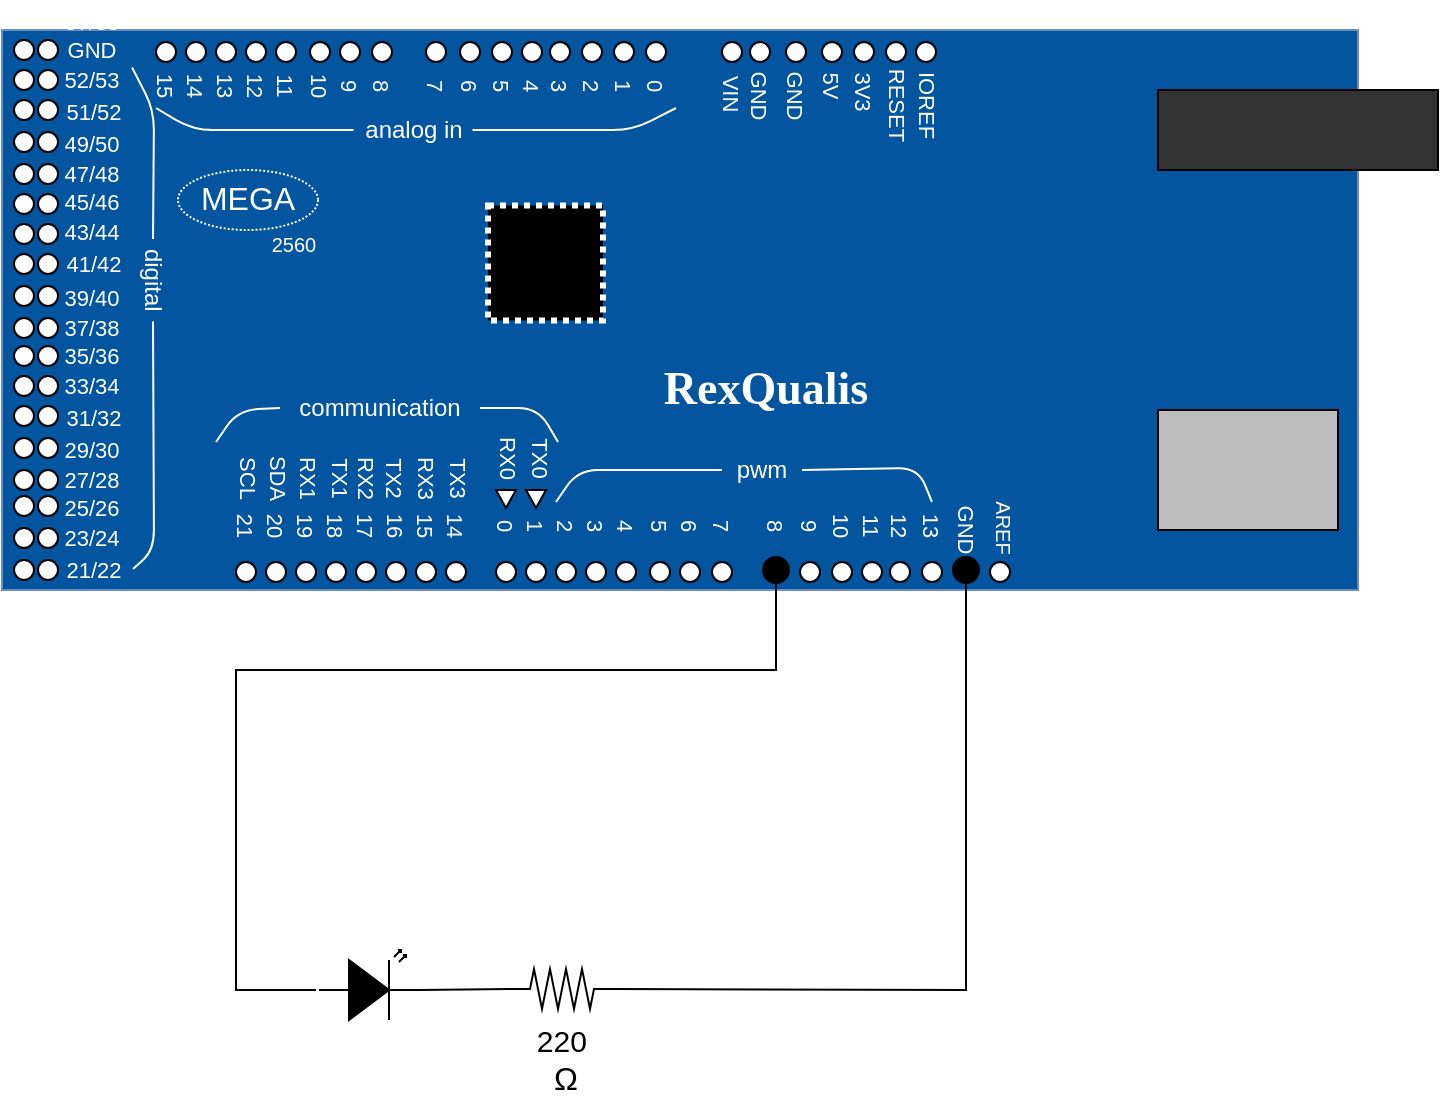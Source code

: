 <mxfile version="12.6.5" type="device"><diagram name="Page-1" id="7e0a89b8-554c-2b80-1dc8-d5c74ca68de4"><mxGraphModel dx="1102" dy="559" grid="1" gridSize="10" guides="1" tooltips="1" connect="1" arrows="1" fold="1" page="1" pageScale="1" pageWidth="1100" pageHeight="850" background="#ffffff" math="0" shadow="0"><root><mxCell id="0"/><mxCell id="1" parent="0"/><mxCell id="HbX-zlZQW4cHkhJX92zw-1" value="" style="rounded=0;whiteSpace=wrap;html=1;fillColor=#02559E;strokeColor=#6c8ebf;movable=1;connectable=0;" parent="1" vertex="1"><mxGeometry x="162" y="80" width="678" height="280" as="geometry"/></mxCell><mxCell id="HbX-zlZQW4cHkhJX92zw-2" value="" style="rounded=0;whiteSpace=wrap;html=1;fillColor=#BDBDBD;" parent="1" vertex="1"><mxGeometry x="740" y="270" width="90" height="60" as="geometry"/></mxCell><mxCell id="HbX-zlZQW4cHkhJX92zw-3" value="" style="rounded=0;whiteSpace=wrap;html=1;fillColor=#333333;" parent="1" vertex="1"><mxGeometry x="740" y="110" width="140" height="40" as="geometry"/></mxCell><mxCell id="HbX-zlZQW4cHkhJX92zw-4" value="" style="ellipse;whiteSpace=wrap;html=1;resizable=0;connectable=0;" parent="1" vertex="1"><mxGeometry x="656" y="346" width="10" height="10" as="geometry"/></mxCell><mxCell id="HbX-zlZQW4cHkhJX92zw-18" value="pwm" style="text;html=1;strokeColor=none;fillColor=none;align=center;verticalAlign=middle;whiteSpace=wrap;rounded=0;fontColor=#FFFFFF;" parent="1" vertex="1"><mxGeometry x="522" y="290" width="40" height="20" as="geometry"/></mxCell><mxCell id="HbX-zlZQW4cHkhJX92zw-19" value="AREF" style="text;html=1;strokeColor=none;fillColor=none;align=center;verticalAlign=middle;whiteSpace=wrap;rounded=0;fontColor=#FFFFFF;fontSize=10;rotation=90;resizable=0;" parent="1" vertex="1"><mxGeometry x="643" y="319" width="40" height="20" as="geometry"/></mxCell><mxCell id="HbX-zlZQW4cHkhJX92zw-13" value="" style="ellipse;whiteSpace=wrap;html=1;resizable=0;connectable=0;" parent="1" vertex="1"><mxGeometry x="639" y="346" width="10" height="10" as="geometry"/></mxCell><mxCell id="HbX-zlZQW4cHkhJX92zw-20" value="GND" style="text;html=1;strokeColor=none;fillColor=none;align=center;verticalAlign=middle;whiteSpace=wrap;rounded=0;fontColor=#FFFFFF;fontSize=11;rotation=90;resizable=0;" parent="1" vertex="1"><mxGeometry x="624" y="320" width="40" height="20" as="geometry"/></mxCell><mxCell id="HbX-zlZQW4cHkhJX92zw-14" value="" style="ellipse;whiteSpace=wrap;html=1;resizable=0;connectable=0;" parent="1" vertex="1"><mxGeometry x="622" y="346" width="10" height="10" as="geometry"/></mxCell><mxCell id="HbX-zlZQW4cHkhJX92zw-21" value="13" style="text;html=1;strokeColor=none;fillColor=none;align=center;verticalAlign=middle;whiteSpace=wrap;rounded=0;fontColor=#FFFFFF;fontSize=11;rotation=90;resizable=0;" parent="1" vertex="1"><mxGeometry x="615.5" y="317.5" width="23" height="20" as="geometry"/></mxCell><mxCell id="HbX-zlZQW4cHkhJX92zw-72" value="" style="ellipse;whiteSpace=wrap;html=1;resizable=0;connectable=0;" parent="1" vertex="1"><mxGeometry x="606" y="346" width="10" height="10" as="geometry"/></mxCell><mxCell id="HbX-zlZQW4cHkhJX92zw-73" value="12" style="text;html=1;strokeColor=none;fillColor=none;align=center;verticalAlign=middle;whiteSpace=wrap;rounded=0;fontColor=#FFFFFF;fontSize=11;rotation=90;resizable=0;" parent="1" vertex="1"><mxGeometry x="599.5" y="317.5" width="23" height="20" as="geometry"/></mxCell><mxCell id="HbX-zlZQW4cHkhJX92zw-74" value="" style="ellipse;whiteSpace=wrap;html=1;resizable=0;connectable=0;" parent="1" vertex="1"><mxGeometry x="592" y="346" width="10" height="10" as="geometry"/></mxCell><mxCell id="HbX-zlZQW4cHkhJX92zw-75" value="11" style="text;html=1;strokeColor=none;fillColor=none;align=center;verticalAlign=middle;whiteSpace=wrap;rounded=0;fontColor=#FFFFFF;fontSize=11;rotation=90;resizable=0;" parent="1" vertex="1"><mxGeometry x="585.5" y="317.5" width="23" height="20" as="geometry"/></mxCell><mxCell id="HbX-zlZQW4cHkhJX92zw-76" value="" style="ellipse;whiteSpace=wrap;html=1;resizable=0;connectable=0;" parent="1" vertex="1"><mxGeometry x="577" y="346" width="10" height="10" as="geometry"/></mxCell><mxCell id="HbX-zlZQW4cHkhJX92zw-77" value="10" style="text;html=1;strokeColor=none;fillColor=none;align=center;verticalAlign=middle;whiteSpace=wrap;rounded=0;fontColor=#FFFFFF;fontSize=11;rotation=90;resizable=0;" parent="1" vertex="1"><mxGeometry x="570.5" y="317.5" width="23" height="20" as="geometry"/></mxCell><mxCell id="HbX-zlZQW4cHkhJX92zw-78" value="" style="ellipse;whiteSpace=wrap;html=1;resizable=0;connectable=0;" parent="1" vertex="1"><mxGeometry x="561" y="346" width="10" height="10" as="geometry"/></mxCell><mxCell id="HbX-zlZQW4cHkhJX92zw-79" value="9" style="text;html=1;strokeColor=none;fillColor=none;align=center;verticalAlign=middle;whiteSpace=wrap;rounded=0;fontColor=#FFFFFF;fontSize=11;rotation=90;resizable=0;" parent="1" vertex="1"><mxGeometry x="554.5" y="317.5" width="23" height="20" as="geometry"/></mxCell><mxCell id="HbX-zlZQW4cHkhJX92zw-80" value="" style="ellipse;whiteSpace=wrap;html=1;resizable=0;connectable=0;" parent="1" vertex="1"><mxGeometry x="544" y="346" width="10" height="10" as="geometry"/></mxCell><mxCell id="HbX-zlZQW4cHkhJX92zw-81" value="8" style="text;html=1;strokeColor=none;fillColor=none;align=center;verticalAlign=middle;whiteSpace=wrap;rounded=0;fontColor=#FFFFFF;fontSize=11;rotation=90;resizable=0;" parent="1" vertex="1"><mxGeometry x="537.5" y="317.5" width="23" height="20" as="geometry"/></mxCell><mxCell id="HbX-zlZQW4cHkhJX92zw-82" value="" style="ellipse;whiteSpace=wrap;html=1;resizable=0;connectable=0;" parent="1" vertex="1"><mxGeometry x="517" y="346" width="10" height="10" as="geometry"/></mxCell><mxCell id="HbX-zlZQW4cHkhJX92zw-83" value="7" style="text;html=1;strokeColor=none;fillColor=none;align=center;verticalAlign=middle;whiteSpace=wrap;rounded=0;fontColor=#FFFFFF;fontSize=11;rotation=90;resizable=0;" parent="1" vertex="1"><mxGeometry x="510.5" y="317.5" width="23" height="20" as="geometry"/></mxCell><mxCell id="HbX-zlZQW4cHkhJX92zw-84" value="" style="ellipse;whiteSpace=wrap;html=1;resizable=0;connectable=0;" parent="1" vertex="1"><mxGeometry x="501" y="346" width="10" height="10" as="geometry"/></mxCell><mxCell id="HbX-zlZQW4cHkhJX92zw-85" value="6" style="text;html=1;strokeColor=none;fillColor=none;align=center;verticalAlign=middle;whiteSpace=wrap;rounded=0;fontColor=#FFFFFF;fontSize=11;rotation=90;resizable=0;" parent="1" vertex="1"><mxGeometry x="494.5" y="317.5" width="23" height="20" as="geometry"/></mxCell><mxCell id="HbX-zlZQW4cHkhJX92zw-86" value="" style="ellipse;whiteSpace=wrap;html=1;resizable=0;connectable=0;" parent="1" vertex="1"><mxGeometry x="486" y="346" width="10" height="10" as="geometry"/></mxCell><mxCell id="HbX-zlZQW4cHkhJX92zw-87" value="5" style="text;html=1;strokeColor=none;fillColor=none;align=center;verticalAlign=middle;whiteSpace=wrap;rounded=0;fontColor=#FFFFFF;fontSize=11;rotation=90;resizable=0;" parent="1" vertex="1"><mxGeometry x="479.5" y="317.5" width="23" height="20" as="geometry"/></mxCell><mxCell id="HbX-zlZQW4cHkhJX92zw-88" value="" style="ellipse;whiteSpace=wrap;html=1;resizable=0;connectable=0;" parent="1" vertex="1"><mxGeometry x="469" y="346" width="10" height="10" as="geometry"/></mxCell><mxCell id="HbX-zlZQW4cHkhJX92zw-89" value="4" style="text;html=1;strokeColor=none;fillColor=none;align=center;verticalAlign=middle;whiteSpace=wrap;rounded=0;fontColor=#FFFFFF;fontSize=11;rotation=90;resizable=0;" parent="1" vertex="1"><mxGeometry x="462.5" y="317.5" width="23" height="20" as="geometry"/></mxCell><mxCell id="HbX-zlZQW4cHkhJX92zw-90" value="" style="ellipse;whiteSpace=wrap;html=1;resizable=0;connectable=0;" parent="1" vertex="1"><mxGeometry x="454" y="346" width="10" height="10" as="geometry"/></mxCell><mxCell id="HbX-zlZQW4cHkhJX92zw-91" value="3" style="text;html=1;strokeColor=none;fillColor=none;align=center;verticalAlign=middle;whiteSpace=wrap;rounded=0;fontColor=#FFFFFF;fontSize=11;rotation=90;resizable=0;" parent="1" vertex="1"><mxGeometry x="447.5" y="317.5" width="23" height="20" as="geometry"/></mxCell><mxCell id="HbX-zlZQW4cHkhJX92zw-92" value="" style="ellipse;whiteSpace=wrap;html=1;resizable=0;connectable=0;" parent="1" vertex="1"><mxGeometry x="439" y="346" width="10" height="10" as="geometry"/></mxCell><mxCell id="HbX-zlZQW4cHkhJX92zw-93" value="2" style="text;html=1;strokeColor=none;fillColor=none;align=center;verticalAlign=middle;whiteSpace=wrap;rounded=0;fontColor=#FFFFFF;fontSize=11;rotation=90;resizable=0;" parent="1" vertex="1"><mxGeometry x="432.5" y="317.5" width="23" height="20" as="geometry"/></mxCell><mxCell id="HbX-zlZQW4cHkhJX92zw-94" value="" style="ellipse;whiteSpace=wrap;html=1;resizable=0;connectable=0;" parent="1" vertex="1"><mxGeometry x="424" y="346" width="10" height="10" as="geometry"/></mxCell><mxCell id="HbX-zlZQW4cHkhJX92zw-95" value="1" style="text;html=1;strokeColor=none;fillColor=none;align=center;verticalAlign=middle;whiteSpace=wrap;rounded=0;fontColor=#FFFFFF;fontSize=11;rotation=90;resizable=0;" parent="1" vertex="1"><mxGeometry x="417.5" y="317.5" width="23" height="20" as="geometry"/></mxCell><mxCell id="HbX-zlZQW4cHkhJX92zw-96" value="" style="ellipse;whiteSpace=wrap;html=1;resizable=0;connectable=0;" parent="1" vertex="1"><mxGeometry x="409" y="346" width="10" height="10" as="geometry"/></mxCell><mxCell id="HbX-zlZQW4cHkhJX92zw-97" value="0" style="text;html=1;strokeColor=none;fillColor=none;align=center;verticalAlign=middle;whiteSpace=wrap;rounded=0;fontColor=#FFFFFF;fontSize=11;rotation=90;resizable=0;" parent="1" vertex="1"><mxGeometry x="402.5" y="317.5" width="23" height="20" as="geometry"/></mxCell><mxCell id="HbX-zlZQW4cHkhJX92zw-98" value="" style="ellipse;whiteSpace=wrap;html=1;resizable=0;connectable=0;" parent="1" vertex="1"><mxGeometry x="384" y="346" width="10" height="10" as="geometry"/></mxCell><mxCell id="HbX-zlZQW4cHkhJX92zw-99" value="14" style="text;html=1;strokeColor=none;fillColor=none;align=center;verticalAlign=middle;whiteSpace=wrap;rounded=0;fontColor=#FFFFFF;fontSize=11;rotation=90;resizable=0;" parent="1" vertex="1"><mxGeometry x="377.5" y="317.5" width="23" height="20" as="geometry"/></mxCell><mxCell id="HbX-zlZQW4cHkhJX92zw-100" value="" style="ellipse;whiteSpace=wrap;html=1;resizable=0;connectable=0;" parent="1" vertex="1"><mxGeometry x="369" y="346" width="10" height="10" as="geometry"/></mxCell><mxCell id="HbX-zlZQW4cHkhJX92zw-101" value="15" style="text;html=1;strokeColor=none;fillColor=none;align=center;verticalAlign=middle;whiteSpace=wrap;rounded=0;fontColor=#FFFFFF;fontSize=11;rotation=90;resizable=0;" parent="1" vertex="1"><mxGeometry x="362.5" y="317.5" width="23" height="20" as="geometry"/></mxCell><mxCell id="HbX-zlZQW4cHkhJX92zw-102" value="" style="ellipse;whiteSpace=wrap;html=1;resizable=0;connectable=0;" parent="1" vertex="1"><mxGeometry x="354" y="346" width="10" height="10" as="geometry"/></mxCell><mxCell id="HbX-zlZQW4cHkhJX92zw-103" value="16" style="text;html=1;strokeColor=none;fillColor=none;align=center;verticalAlign=middle;whiteSpace=wrap;rounded=0;fontColor=#FFFFFF;fontSize=11;rotation=90;resizable=0;" parent="1" vertex="1"><mxGeometry x="347.5" y="317.5" width="23" height="20" as="geometry"/></mxCell><mxCell id="HbX-zlZQW4cHkhJX92zw-104" value="" style="ellipse;whiteSpace=wrap;html=1;resizable=0;connectable=0;" parent="1" vertex="1"><mxGeometry x="339" y="346" width="10" height="10" as="geometry"/></mxCell><mxCell id="HbX-zlZQW4cHkhJX92zw-105" value="17" style="text;html=1;strokeColor=none;fillColor=none;align=center;verticalAlign=middle;whiteSpace=wrap;rounded=0;fontColor=#FFFFFF;fontSize=11;rotation=90;resizable=0;" parent="1" vertex="1"><mxGeometry x="332.5" y="317.5" width="23" height="20" as="geometry"/></mxCell><mxCell id="HbX-zlZQW4cHkhJX92zw-106" value="" style="ellipse;whiteSpace=wrap;html=1;resizable=0;connectable=0;" parent="1" vertex="1"><mxGeometry x="324" y="346" width="10" height="10" as="geometry"/></mxCell><mxCell id="HbX-zlZQW4cHkhJX92zw-107" value="18" style="text;html=1;strokeColor=none;fillColor=none;align=center;verticalAlign=middle;whiteSpace=wrap;rounded=0;fontColor=#FFFFFF;fontSize=11;rotation=90;resizable=0;" parent="1" vertex="1"><mxGeometry x="317.5" y="317.5" width="23" height="20" as="geometry"/></mxCell><mxCell id="HbX-zlZQW4cHkhJX92zw-108" value="" style="ellipse;whiteSpace=wrap;html=1;resizable=0;connectable=0;" parent="1" vertex="1"><mxGeometry x="309" y="346" width="10" height="10" as="geometry"/></mxCell><mxCell id="HbX-zlZQW4cHkhJX92zw-109" value="19" style="text;html=1;strokeColor=none;fillColor=none;align=center;verticalAlign=middle;whiteSpace=wrap;rounded=0;fontColor=#FFFFFF;fontSize=11;rotation=90;resizable=0;" parent="1" vertex="1"><mxGeometry x="302.5" y="317.5" width="23" height="20" as="geometry"/></mxCell><mxCell id="HbX-zlZQW4cHkhJX92zw-110" value="" style="ellipse;whiteSpace=wrap;html=1;resizable=0;connectable=0;" parent="1" vertex="1"><mxGeometry x="294" y="346" width="10" height="10" as="geometry"/></mxCell><mxCell id="HbX-zlZQW4cHkhJX92zw-111" value="20" style="text;html=1;strokeColor=none;fillColor=none;align=center;verticalAlign=middle;whiteSpace=wrap;rounded=0;fontColor=#FFFFFF;fontSize=11;rotation=90;resizable=0;" parent="1" vertex="1"><mxGeometry x="287.5" y="317.5" width="23" height="20" as="geometry"/></mxCell><mxCell id="HbX-zlZQW4cHkhJX92zw-112" value="" style="ellipse;whiteSpace=wrap;html=1;resizable=0;connectable=0;" parent="1" vertex="1"><mxGeometry x="279" y="346" width="10" height="10" as="geometry"/></mxCell><mxCell id="HbX-zlZQW4cHkhJX92zw-113" value="21" style="text;html=1;strokeColor=none;fillColor=none;align=center;verticalAlign=middle;whiteSpace=wrap;rounded=0;fontColor=#FFFFFF;fontSize=11;rotation=90;resizable=0;" parent="1" vertex="1"><mxGeometry x="272.5" y="317.5" width="23" height="20" as="geometry"/></mxCell><mxCell id="HbX-zlZQW4cHkhJX92zw-114" value="" style="ellipse;whiteSpace=wrap;html=1;resizable=0;connectable=0;" parent="1" vertex="1"><mxGeometry x="168" y="300" width="10" height="10" as="geometry"/></mxCell><mxCell id="HbX-zlZQW4cHkhJX92zw-115" value="21/22" style="text;html=1;strokeColor=none;fillColor=none;align=center;verticalAlign=middle;whiteSpace=wrap;rounded=0;fontColor=#FFFFFF;fontSize=11;rotation=0;resizable=1;" parent="1" vertex="1"><mxGeometry x="187.5" y="339.5" width="40" height="20" as="geometry"/></mxCell><mxCell id="HbX-zlZQW4cHkhJX92zw-116" value="" style="ellipse;whiteSpace=wrap;html=1;resizable=0;connectable=0;" parent="1" vertex="1"><mxGeometry x="168" y="284" width="10" height="10" as="geometry"/></mxCell><mxCell id="HbX-zlZQW4cHkhJX92zw-117" value="23/24" style="text;html=1;strokeColor=none;fillColor=none;align=center;verticalAlign=middle;whiteSpace=wrap;rounded=0;fontColor=#FFFFFF;fontSize=11;rotation=0;resizable=0;direction=north;" parent="1" vertex="1"><mxGeometry x="187" y="322" width="40" height="23" as="geometry"/></mxCell><mxCell id="HbX-zlZQW4cHkhJX92zw-118" value="" style="ellipse;whiteSpace=wrap;html=1;resizable=0;connectable=0;" parent="1" vertex="1"><mxGeometry x="168" y="268" width="10" height="10" as="geometry"/></mxCell><mxCell id="HbX-zlZQW4cHkhJX92zw-119" value="25/26" style="text;html=1;strokeColor=none;fillColor=none;align=center;verticalAlign=middle;whiteSpace=wrap;rounded=0;fontColor=#FFFFFF;fontSize=11;rotation=0;resizable=0;" parent="1" vertex="1"><mxGeometry x="186.5" y="308.5" width="40" height="20" as="geometry"/></mxCell><mxCell id="HbX-zlZQW4cHkhJX92zw-120" value="" style="ellipse;whiteSpace=wrap;html=1;resizable=0;connectable=0;" parent="1" vertex="1"><mxGeometry x="168" y="253" width="10" height="10" as="geometry"/></mxCell><mxCell id="HbX-zlZQW4cHkhJX92zw-121" value="27/28" style="text;html=1;strokeColor=none;fillColor=none;align=center;verticalAlign=middle;whiteSpace=wrap;rounded=0;fontColor=#FFFFFF;fontSize=11;rotation=0;resizable=1;" parent="1" vertex="1"><mxGeometry x="186.5" y="294.5" width="40" height="20" as="geometry"/></mxCell><mxCell id="HbX-zlZQW4cHkhJX92zw-122" value="" style="ellipse;whiteSpace=wrap;html=1;resizable=0;connectable=0;" parent="1" vertex="1"><mxGeometry x="168" y="238" width="10" height="10" as="geometry"/></mxCell><mxCell id="HbX-zlZQW4cHkhJX92zw-123" value="29/30" style="text;html=1;strokeColor=none;fillColor=none;align=center;verticalAlign=middle;whiteSpace=wrap;rounded=0;fontColor=#FFFFFF;fontSize=11;rotation=0;resizable=0;" parent="1" vertex="1"><mxGeometry x="186.5" y="279.5" width="40" height="20" as="geometry"/></mxCell><mxCell id="HbX-zlZQW4cHkhJX92zw-126" value="" style="ellipse;whiteSpace=wrap;html=1;resizable=0;connectable=0;" parent="1" vertex="1"><mxGeometry x="180" y="300" width="10" height="10" as="geometry"/></mxCell><mxCell id="HbX-zlZQW4cHkhJX92zw-127" value="" style="ellipse;whiteSpace=wrap;html=1;resizable=0;connectable=0;" parent="1" vertex="1"><mxGeometry x="180" y="284" width="10" height="10" as="geometry"/></mxCell><mxCell id="HbX-zlZQW4cHkhJX92zw-128" value="" style="ellipse;whiteSpace=wrap;html=1;resizable=0;connectable=0;" parent="1" vertex="1"><mxGeometry x="180" y="268" width="10" height="10" as="geometry"/></mxCell><mxCell id="HbX-zlZQW4cHkhJX92zw-129" value="" style="ellipse;whiteSpace=wrap;html=1;resizable=0;connectable=0;" parent="1" vertex="1"><mxGeometry x="180" y="253" width="10" height="10" as="geometry"/></mxCell><mxCell id="HbX-zlZQW4cHkhJX92zw-130" value="" style="ellipse;whiteSpace=wrap;html=1;resizable=0;connectable=0;" parent="1" vertex="1"><mxGeometry x="180" y="238" width="10" height="10" as="geometry"/></mxCell><mxCell id="HbX-zlZQW4cHkhJX92zw-131" value="" style="ellipse;whiteSpace=wrap;html=1;resizable=0;connectable=0;" parent="1" vertex="1"><mxGeometry x="168" y="224" width="10" height="10" as="geometry"/></mxCell><mxCell id="HbX-zlZQW4cHkhJX92zw-132" value="" style="ellipse;whiteSpace=wrap;html=1;resizable=0;connectable=0;" parent="1" vertex="1"><mxGeometry x="168" y="208" width="10" height="10" as="geometry"/></mxCell><mxCell id="HbX-zlZQW4cHkhJX92zw-133" value="" style="ellipse;whiteSpace=wrap;html=1;resizable=0;connectable=0;" parent="1" vertex="1"><mxGeometry x="168" y="192" width="10" height="10" as="geometry"/></mxCell><mxCell id="HbX-zlZQW4cHkhJX92zw-134" value="" style="ellipse;whiteSpace=wrap;html=1;resizable=0;connectable=0;" parent="1" vertex="1"><mxGeometry x="168" y="177" width="10" height="10" as="geometry"/></mxCell><mxCell id="HbX-zlZQW4cHkhJX92zw-135" value="" style="ellipse;whiteSpace=wrap;html=1;resizable=0;connectable=0;" parent="1" vertex="1"><mxGeometry x="168" y="162" width="10" height="10" as="geometry"/></mxCell><mxCell id="HbX-zlZQW4cHkhJX92zw-136" value="" style="ellipse;whiteSpace=wrap;html=1;resizable=0;connectable=0;" parent="1" vertex="1"><mxGeometry x="180" y="224" width="10" height="10" as="geometry"/></mxCell><mxCell id="HbX-zlZQW4cHkhJX92zw-137" value="" style="ellipse;whiteSpace=wrap;html=1;resizable=0;connectable=0;" parent="1" vertex="1"><mxGeometry x="180" y="208" width="10" height="10" as="geometry"/></mxCell><mxCell id="HbX-zlZQW4cHkhJX92zw-138" value="" style="ellipse;whiteSpace=wrap;html=1;resizable=0;connectable=0;" parent="1" vertex="1"><mxGeometry x="180" y="192" width="10" height="10" as="geometry"/></mxCell><mxCell id="HbX-zlZQW4cHkhJX92zw-139" value="" style="ellipse;whiteSpace=wrap;html=1;resizable=0;connectable=0;" parent="1" vertex="1"><mxGeometry x="180" y="177" width="10" height="10" as="geometry"/></mxCell><mxCell id="HbX-zlZQW4cHkhJX92zw-140" value="" style="ellipse;whiteSpace=wrap;html=1;resizable=0;connectable=0;" parent="1" vertex="1"><mxGeometry x="180" y="162" width="10" height="10" as="geometry"/></mxCell><mxCell id="HbX-zlZQW4cHkhJX92zw-141" value="" style="ellipse;whiteSpace=wrap;html=1;resizable=0;connectable=0;" parent="1" vertex="1"><mxGeometry x="168" y="147" width="10" height="10" as="geometry"/></mxCell><mxCell id="HbX-zlZQW4cHkhJX92zw-142" value="" style="ellipse;whiteSpace=wrap;html=1;resizable=0;connectable=0;" parent="1" vertex="1"><mxGeometry x="168" y="131" width="10" height="10" as="geometry"/></mxCell><mxCell id="HbX-zlZQW4cHkhJX92zw-143" value="" style="ellipse;whiteSpace=wrap;html=1;resizable=0;connectable=0;" parent="1" vertex="1"><mxGeometry x="168" y="115" width="10" height="10" as="geometry"/></mxCell><mxCell id="HbX-zlZQW4cHkhJX92zw-144" value="" style="ellipse;whiteSpace=wrap;html=1;resizable=0;connectable=0;" parent="1" vertex="1"><mxGeometry x="168" y="100" width="10" height="10" as="geometry"/></mxCell><mxCell id="HbX-zlZQW4cHkhJX92zw-145" value="" style="ellipse;whiteSpace=wrap;html=1;resizable=0;connectable=0;" parent="1" vertex="1"><mxGeometry x="168" y="85" width="10" height="10" as="geometry"/></mxCell><mxCell id="HbX-zlZQW4cHkhJX92zw-146" value="" style="ellipse;whiteSpace=wrap;html=1;resizable=0;connectable=0;" parent="1" vertex="1"><mxGeometry x="180" y="147" width="10" height="10" as="geometry"/></mxCell><mxCell id="HbX-zlZQW4cHkhJX92zw-147" value="" style="ellipse;whiteSpace=wrap;html=1;resizable=0;connectable=0;" parent="1" vertex="1"><mxGeometry x="180" y="131" width="10" height="10" as="geometry"/></mxCell><mxCell id="HbX-zlZQW4cHkhJX92zw-148" value="" style="ellipse;whiteSpace=wrap;html=1;resizable=0;connectable=0;" parent="1" vertex="1"><mxGeometry x="180" y="115" width="10" height="10" as="geometry"/></mxCell><mxCell id="HbX-zlZQW4cHkhJX92zw-149" value="" style="ellipse;whiteSpace=wrap;html=1;resizable=0;connectable=0;" parent="1" vertex="1"><mxGeometry x="180" y="100" width="10" height="10" as="geometry"/></mxCell><mxCell id="HbX-zlZQW4cHkhJX92zw-150" value="" style="ellipse;whiteSpace=wrap;html=1;resizable=0;connectable=0;" parent="1" vertex="1"><mxGeometry x="180" y="85" width="10" height="10" as="geometry"/></mxCell><mxCell id="HbX-zlZQW4cHkhJX92zw-151" value="" style="ellipse;whiteSpace=wrap;html=1;resizable=0;connectable=0;" parent="1" vertex="1"><mxGeometry x="168" y="345" width="10" height="10" as="geometry"/></mxCell><mxCell id="HbX-zlZQW4cHkhJX92zw-152" value="" style="ellipse;whiteSpace=wrap;html=1;resizable=0;connectable=0;" parent="1" vertex="1"><mxGeometry x="168" y="329" width="10" height="10" as="geometry"/></mxCell><mxCell id="HbX-zlZQW4cHkhJX92zw-153" value="" style="ellipse;whiteSpace=wrap;html=1;resizable=0;connectable=0;" parent="1" vertex="1"><mxGeometry x="168" y="313" width="10" height="10" as="geometry"/></mxCell><mxCell id="HbX-zlZQW4cHkhJX92zw-154" value="" style="ellipse;whiteSpace=wrap;html=1;resizable=0;connectable=0;" parent="1" vertex="1"><mxGeometry x="180" y="345" width="10" height="10" as="geometry"/></mxCell><mxCell id="HbX-zlZQW4cHkhJX92zw-155" value="" style="ellipse;whiteSpace=wrap;html=1;resizable=0;connectable=0;" parent="1" vertex="1"><mxGeometry x="180" y="329" width="10" height="10" as="geometry"/></mxCell><mxCell id="HbX-zlZQW4cHkhJX92zw-156" value="" style="ellipse;whiteSpace=wrap;html=1;resizable=0;connectable=0;" parent="1" vertex="1"><mxGeometry x="180" y="313" width="10" height="10" as="geometry"/></mxCell><mxCell id="HbX-zlZQW4cHkhJX92zw-157" value="31/32" style="text;html=1;strokeColor=none;fillColor=none;align=center;verticalAlign=middle;whiteSpace=wrap;rounded=0;fontColor=#FFFFFF;fontSize=11;rotation=0;resizable=1;" parent="1" vertex="1"><mxGeometry x="187.5" y="263.5" width="40" height="20" as="geometry"/></mxCell><mxCell id="HbX-zlZQW4cHkhJX92zw-158" value="33/34" style="text;html=1;strokeColor=none;fillColor=none;align=center;verticalAlign=middle;whiteSpace=wrap;rounded=0;fontColor=#FFFFFF;fontSize=11;rotation=0;resizable=0;direction=north;" parent="1" vertex="1"><mxGeometry x="187" y="246" width="40" height="23" as="geometry"/></mxCell><mxCell id="HbX-zlZQW4cHkhJX92zw-159" value="35/36" style="text;html=1;strokeColor=none;fillColor=none;align=center;verticalAlign=middle;whiteSpace=wrap;rounded=0;fontColor=#FFFFFF;fontSize=11;rotation=0;resizable=0;" parent="1" vertex="1"><mxGeometry x="186.5" y="232.5" width="40" height="20" as="geometry"/></mxCell><mxCell id="HbX-zlZQW4cHkhJX92zw-160" value="37/38" style="text;html=1;strokeColor=none;fillColor=none;align=center;verticalAlign=middle;whiteSpace=wrap;rounded=0;fontColor=#FFFFFF;fontSize=11;rotation=0;resizable=1;" parent="1" vertex="1"><mxGeometry x="186.5" y="218.5" width="40" height="20" as="geometry"/></mxCell><mxCell id="HbX-zlZQW4cHkhJX92zw-161" value="39/40" style="text;html=1;strokeColor=none;fillColor=none;align=center;verticalAlign=middle;whiteSpace=wrap;rounded=0;fontColor=#FFFFFF;fontSize=11;rotation=0;resizable=0;" parent="1" vertex="1"><mxGeometry x="186.5" y="203.5" width="40" height="20" as="geometry"/></mxCell><mxCell id="HbX-zlZQW4cHkhJX92zw-162" value="41/42" style="text;html=1;strokeColor=none;fillColor=none;align=center;verticalAlign=middle;whiteSpace=wrap;rounded=0;fontColor=#FFFFFF;fontSize=11;rotation=0;resizable=1;" parent="1" vertex="1"><mxGeometry x="187.5" y="186.5" width="40" height="20" as="geometry"/></mxCell><mxCell id="HbX-zlZQW4cHkhJX92zw-163" value="43/44" style="text;html=1;strokeColor=none;fillColor=none;align=center;verticalAlign=middle;whiteSpace=wrap;rounded=0;fontColor=#FFFFFF;fontSize=11;rotation=0;resizable=0;direction=north;" parent="1" vertex="1"><mxGeometry x="187" y="169" width="40" height="23" as="geometry"/></mxCell><mxCell id="HbX-zlZQW4cHkhJX92zw-164" value="45/46" style="text;html=1;strokeColor=none;fillColor=none;align=center;verticalAlign=middle;whiteSpace=wrap;rounded=0;fontColor=#FFFFFF;fontSize=11;rotation=0;resizable=0;" parent="1" vertex="1"><mxGeometry x="186.5" y="155.5" width="40" height="20" as="geometry"/></mxCell><mxCell id="HbX-zlZQW4cHkhJX92zw-165" value="47/48" style="text;html=1;strokeColor=none;fillColor=none;align=center;verticalAlign=middle;whiteSpace=wrap;rounded=0;fontColor=#FFFFFF;fontSize=11;rotation=0;resizable=1;" parent="1" vertex="1"><mxGeometry x="186.5" y="141.5" width="40" height="20" as="geometry"/></mxCell><mxCell id="HbX-zlZQW4cHkhJX92zw-166" value="49/50" style="text;html=1;strokeColor=none;fillColor=none;align=center;verticalAlign=middle;whiteSpace=wrap;rounded=0;fontColor=#FFFFFF;fontSize=11;rotation=0;resizable=0;" parent="1" vertex="1"><mxGeometry x="186.5" y="126.5" width="40" height="20" as="geometry"/></mxCell><mxCell id="HbX-zlZQW4cHkhJX92zw-167" value="51/52" style="text;html=1;strokeColor=none;fillColor=none;align=center;verticalAlign=middle;whiteSpace=wrap;rounded=0;fontColor=#FFFFFF;fontSize=11;rotation=0;resizable=1;" parent="1" vertex="1"><mxGeometry x="187.5" y="110.5" width="40" height="20" as="geometry"/></mxCell><mxCell id="HbX-zlZQW4cHkhJX92zw-168" value="52/53" style="text;html=1;strokeColor=none;fillColor=none;align=center;verticalAlign=middle;whiteSpace=wrap;rounded=0;fontColor=#FFFFFF;fontSize=11;rotation=0;resizable=0;direction=north;" parent="1" vertex="1"><mxGeometry x="187" y="93" width="40" height="23" as="geometry"/></mxCell><mxCell id="HbX-zlZQW4cHkhJX92zw-169" value="GND" style="text;html=1;strokeColor=none;fillColor=none;align=center;verticalAlign=middle;whiteSpace=wrap;rounded=0;fontColor=#FFFFFF;fontSize=11;rotation=0;resizable=0;" parent="1" vertex="1"><mxGeometry x="186.5" y="79.5" width="40" height="20" as="geometry"/></mxCell><mxCell id="HbX-zlZQW4cHkhJX92zw-170" value="37/38" style="text;html=1;strokeColor=none;fillColor=none;align=center;verticalAlign=middle;whiteSpace=wrap;rounded=0;fontColor=#FFFFFF;fontSize=11;rotation=0;resizable=1;" parent="1" vertex="1"><mxGeometry x="186.5" y="65.5" width="40" height="20" as="geometry"/></mxCell><mxCell id="HbX-zlZQW4cHkhJX92zw-172" value="" style="ellipse;whiteSpace=wrap;html=1;resizable=0;connectable=0;" parent="1" vertex="1"><mxGeometry x="452" y="86" width="10" height="10" as="geometry"/></mxCell><mxCell id="HbX-zlZQW4cHkhJX92zw-173" value="2" style="text;html=1;strokeColor=none;fillColor=none;align=center;verticalAlign=middle;whiteSpace=wrap;rounded=0;fontColor=#FFFFFF;fontSize=11;rotation=90;resizable=0;" parent="1" vertex="1"><mxGeometry x="445.5" y="97.5" width="23" height="20" as="geometry"/></mxCell><mxCell id="HbX-zlZQW4cHkhJX92zw-174" value="" style="ellipse;whiteSpace=wrap;html=1;resizable=0;connectable=0;" parent="1" vertex="1"><mxGeometry x="436" y="86" width="10" height="10" as="geometry"/></mxCell><mxCell id="HbX-zlZQW4cHkhJX92zw-175" value="3" style="text;html=1;strokeColor=none;fillColor=none;align=center;verticalAlign=middle;whiteSpace=wrap;rounded=0;fontColor=#FFFFFF;fontSize=11;rotation=90;resizable=0;" parent="1" vertex="1"><mxGeometry x="429.5" y="97.5" width="23" height="20" as="geometry"/></mxCell><mxCell id="HbX-zlZQW4cHkhJX92zw-176" value="" style="ellipse;whiteSpace=wrap;html=1;resizable=0;connectable=0;" parent="1" vertex="1"><mxGeometry x="422" y="86" width="10" height="10" as="geometry"/></mxCell><mxCell id="HbX-zlZQW4cHkhJX92zw-177" value="4" style="text;html=1;strokeColor=none;fillColor=none;align=center;verticalAlign=middle;whiteSpace=wrap;rounded=0;fontColor=#FFFFFF;fontSize=11;rotation=90;resizable=0;" parent="1" vertex="1"><mxGeometry x="415.5" y="97.5" width="23" height="20" as="geometry"/></mxCell><mxCell id="HbX-zlZQW4cHkhJX92zw-178" value="" style="ellipse;whiteSpace=wrap;html=1;resizable=0;connectable=0;" parent="1" vertex="1"><mxGeometry x="407" y="86" width="10" height="10" as="geometry"/></mxCell><mxCell id="HbX-zlZQW4cHkhJX92zw-179" value="5" style="text;html=1;strokeColor=none;fillColor=none;align=center;verticalAlign=middle;whiteSpace=wrap;rounded=0;fontColor=#FFFFFF;fontSize=11;rotation=90;resizable=0;" parent="1" vertex="1"><mxGeometry x="400.5" y="97.5" width="23" height="20" as="geometry"/></mxCell><mxCell id="HbX-zlZQW4cHkhJX92zw-180" value="" style="ellipse;whiteSpace=wrap;html=1;resizable=0;connectable=0;" parent="1" vertex="1"><mxGeometry x="391" y="86" width="10" height="10" as="geometry"/></mxCell><mxCell id="HbX-zlZQW4cHkhJX92zw-181" value="6" style="text;html=1;strokeColor=none;fillColor=none;align=center;verticalAlign=middle;whiteSpace=wrap;rounded=0;fontColor=#FFFFFF;fontSize=11;rotation=90;resizable=0;" parent="1" vertex="1"><mxGeometry x="384.5" y="97.5" width="23" height="20" as="geometry"/></mxCell><mxCell id="HbX-zlZQW4cHkhJX92zw-182" value="" style="ellipse;whiteSpace=wrap;html=1;resizable=0;connectable=0;" parent="1" vertex="1"><mxGeometry x="374" y="86" width="10" height="10" as="geometry"/></mxCell><mxCell id="HbX-zlZQW4cHkhJX92zw-183" value="7" style="text;html=1;strokeColor=none;fillColor=none;align=center;verticalAlign=middle;whiteSpace=wrap;rounded=0;fontColor=#FFFFFF;fontSize=11;rotation=90;resizable=0;" parent="1" vertex="1"><mxGeometry x="367.5" y="97.5" width="23" height="20" as="geometry"/></mxCell><mxCell id="HbX-zlZQW4cHkhJX92zw-184" value="" style="ellipse;whiteSpace=wrap;html=1;resizable=0;connectable=0;" parent="1" vertex="1"><mxGeometry x="347" y="86" width="10" height="10" as="geometry"/></mxCell><mxCell id="HbX-zlZQW4cHkhJX92zw-185" value="8" style="text;html=1;strokeColor=none;fillColor=none;align=center;verticalAlign=middle;whiteSpace=wrap;rounded=0;fontColor=#FFFFFF;fontSize=11;rotation=90;resizable=0;" parent="1" vertex="1"><mxGeometry x="340.5" y="97.5" width="23" height="20" as="geometry"/></mxCell><mxCell id="HbX-zlZQW4cHkhJX92zw-186" value="" style="ellipse;whiteSpace=wrap;html=1;resizable=0;connectable=0;" parent="1" vertex="1"><mxGeometry x="331" y="86" width="10" height="10" as="geometry"/></mxCell><mxCell id="HbX-zlZQW4cHkhJX92zw-187" value="9" style="text;html=1;strokeColor=none;fillColor=none;align=center;verticalAlign=middle;whiteSpace=wrap;rounded=0;fontColor=#FFFFFF;fontSize=11;rotation=90;resizable=0;" parent="1" vertex="1"><mxGeometry x="324.5" y="97.5" width="23" height="20" as="geometry"/></mxCell><mxCell id="HbX-zlZQW4cHkhJX92zw-188" value="" style="ellipse;whiteSpace=wrap;html=1;resizable=0;connectable=0;" parent="1" vertex="1"><mxGeometry x="316" y="86" width="10" height="10" as="geometry"/></mxCell><mxCell id="HbX-zlZQW4cHkhJX92zw-189" value="10" style="text;html=1;strokeColor=none;fillColor=none;align=center;verticalAlign=middle;whiteSpace=wrap;rounded=0;fontColor=#FFFFFF;fontSize=11;rotation=90;resizable=0;" parent="1" vertex="1"><mxGeometry x="309.5" y="97.5" width="23" height="20" as="geometry"/></mxCell><mxCell id="HbX-zlZQW4cHkhJX92zw-190" value="" style="ellipse;whiteSpace=wrap;html=1;resizable=0;connectable=0;" parent="1" vertex="1"><mxGeometry x="299" y="86" width="10" height="10" as="geometry"/></mxCell><mxCell id="HbX-zlZQW4cHkhJX92zw-191" value="11" style="text;html=1;strokeColor=none;fillColor=none;align=center;verticalAlign=middle;whiteSpace=wrap;rounded=0;fontColor=#FFFFFF;fontSize=11;rotation=90;resizable=0;" parent="1" vertex="1"><mxGeometry x="292.5" y="97.5" width="23" height="20" as="geometry"/></mxCell><mxCell id="HbX-zlZQW4cHkhJX92zw-192" value="" style="ellipse;whiteSpace=wrap;html=1;resizable=0;connectable=0;" parent="1" vertex="1"><mxGeometry x="284" y="86" width="10" height="10" as="geometry"/></mxCell><mxCell id="HbX-zlZQW4cHkhJX92zw-193" value="12" style="text;html=1;strokeColor=none;fillColor=none;align=center;verticalAlign=middle;whiteSpace=wrap;rounded=0;fontColor=#FFFFFF;fontSize=11;rotation=90;resizable=0;" parent="1" vertex="1"><mxGeometry x="277.5" y="97.5" width="23" height="20" as="geometry"/></mxCell><mxCell id="HbX-zlZQW4cHkhJX92zw-194" value="" style="ellipse;whiteSpace=wrap;html=1;resizable=0;connectable=0;" parent="1" vertex="1"><mxGeometry x="269" y="86" width="10" height="10" as="geometry"/></mxCell><mxCell id="HbX-zlZQW4cHkhJX92zw-195" value="13" style="text;html=1;strokeColor=none;fillColor=none;align=center;verticalAlign=middle;whiteSpace=wrap;rounded=0;fontColor=#FFFFFF;fontSize=11;rotation=90;resizable=0;" parent="1" vertex="1"><mxGeometry x="262.5" y="97.5" width="23" height="20" as="geometry"/></mxCell><mxCell id="HbX-zlZQW4cHkhJX92zw-196" value="" style="ellipse;whiteSpace=wrap;html=1;resizable=0;connectable=0;" parent="1" vertex="1"><mxGeometry x="254" y="86" width="10" height="10" as="geometry"/></mxCell><mxCell id="HbX-zlZQW4cHkhJX92zw-197" value="14" style="text;html=1;strokeColor=none;fillColor=none;align=center;verticalAlign=middle;whiteSpace=wrap;rounded=0;fontColor=#FFFFFF;fontSize=11;rotation=90;resizable=0;" parent="1" vertex="1"><mxGeometry x="247.5" y="97.5" width="23" height="20" as="geometry"/></mxCell><mxCell id="HbX-zlZQW4cHkhJX92zw-198" value="" style="ellipse;whiteSpace=wrap;html=1;resizable=0;connectable=0;" parent="1" vertex="1"><mxGeometry x="239" y="86" width="10" height="10" as="geometry"/></mxCell><mxCell id="HbX-zlZQW4cHkhJX92zw-199" value="15" style="text;html=1;strokeColor=none;fillColor=none;align=center;verticalAlign=middle;whiteSpace=wrap;rounded=0;fontColor=#FFFFFF;fontSize=11;rotation=90;resizable=0;" parent="1" vertex="1"><mxGeometry x="232.5" y="97.5" width="23" height="20" as="geometry"/></mxCell><mxCell id="HbX-zlZQW4cHkhJX92zw-200" value="" style="ellipse;whiteSpace=wrap;html=1;resizable=0;connectable=0;" parent="1" vertex="1"><mxGeometry x="484" y="86" width="10" height="10" as="geometry"/></mxCell><mxCell id="HbX-zlZQW4cHkhJX92zw-201" value="0" style="text;html=1;strokeColor=none;fillColor=none;align=center;verticalAlign=middle;whiteSpace=wrap;rounded=0;fontColor=#FFFFFF;fontSize=11;rotation=90;resizable=0;" parent="1" vertex="1"><mxGeometry x="477.5" y="97.5" width="23" height="20" as="geometry"/></mxCell><mxCell id="HbX-zlZQW4cHkhJX92zw-202" value="" style="ellipse;whiteSpace=wrap;html=1;resizable=0;connectable=0;" parent="1" vertex="1"><mxGeometry x="468" y="86" width="10" height="10" as="geometry"/></mxCell><mxCell id="HbX-zlZQW4cHkhJX92zw-203" value="1" style="text;html=1;strokeColor=none;fillColor=none;align=center;verticalAlign=middle;whiteSpace=wrap;rounded=0;fontColor=#FFFFFF;fontSize=11;rotation=90;resizable=0;" parent="1" vertex="1"><mxGeometry x="461.5" y="97.5" width="23" height="20" as="geometry"/></mxCell><mxCell id="HbX-zlZQW4cHkhJX92zw-204" value="" style="endArrow=none;html=1;fontSize=10;fontColor=#FFFFFF;strokeColor=#FFFFFF;exitX=1;exitY=0.5;exitDx=0;exitDy=0;" parent="1" source="HbX-zlZQW4cHkhJX92zw-18" edge="1"><mxGeometry width="50" height="50" relative="1" as="geometry"><mxPoint x="606" y="298.5" as="sourcePoint"/><mxPoint x="627" y="316" as="targetPoint"/><Array as="points"><mxPoint x="620" y="299"/></Array></mxGeometry></mxCell><mxCell id="HbX-zlZQW4cHkhJX92zw-205" value="" style="endArrow=none;html=1;strokeColor=#FFFFFF;fontSize=10;fontColor=#FFFFFF;exitX=0;exitY=0;exitDx=0;exitDy=0;entryX=0;entryY=0.5;entryDx=0;entryDy=0;" parent="1" source="HbX-zlZQW4cHkhJX92zw-95" target="HbX-zlZQW4cHkhJX92zw-18" edge="1"><mxGeometry width="50" height="50" relative="1" as="geometry"><mxPoint x="500" y="320" as="sourcePoint"/><mxPoint x="480" y="298" as="targetPoint"/><Array as="points"><mxPoint x="450" y="300"/></Array></mxGeometry></mxCell><mxCell id="HbX-zlZQW4cHkhJX92zw-208" value="" style="triangle;whiteSpace=wrap;html=1;fontSize=10;rotation=90;" parent="1" vertex="1"><mxGeometry x="424.5" y="309.5" width="9" height="10" as="geometry"/></mxCell><mxCell id="HbX-zlZQW4cHkhJX92zw-209" value="" style="triangle;whiteSpace=wrap;html=1;fontSize=10;rotation=90;" parent="1" vertex="1"><mxGeometry x="409.5" y="309.5" width="9" height="10" as="geometry"/></mxCell><mxCell id="HbX-zlZQW4cHkhJX92zw-210" value="RX0" style="text;html=1;strokeColor=none;fillColor=none;align=center;verticalAlign=middle;whiteSpace=wrap;rounded=0;fontColor=#FFFFFF;fontSize=11;rotation=90;resizable=1;" parent="1" vertex="1"><mxGeometry x="397.25" y="284.25" width="34.5" height="20" as="geometry"/></mxCell><mxCell id="HbX-zlZQW4cHkhJX92zw-211" value="TX0" style="text;html=1;strokeColor=none;fillColor=none;align=center;verticalAlign=middle;whiteSpace=wrap;rounded=0;fontColor=#FFFFFF;fontSize=11;rotation=90;resizable=1;" parent="1" vertex="1"><mxGeometry x="413.25" y="284.25" width="34.5" height="20" as="geometry"/></mxCell><mxCell id="HbX-zlZQW4cHkhJX92zw-212" value="communication" style="text;html=1;strokeColor=none;fillColor=none;align=center;verticalAlign=middle;whiteSpace=wrap;rounded=0;fontColor=#FFFFFF;" parent="1" vertex="1"><mxGeometry x="301" y="259" width="100" height="20" as="geometry"/></mxCell><mxCell id="HbX-zlZQW4cHkhJX92zw-213" value="" style="endArrow=none;html=1;fontSize=10;fontColor=#FFFFFF;strokeColor=#FFFFFF;exitX=1;exitY=0.5;exitDx=0;exitDy=0;" parent="1" source="HbX-zlZQW4cHkhJX92zw-212" edge="1"><mxGeometry width="50" height="50" relative="1" as="geometry"><mxPoint x="436" y="268.5" as="sourcePoint"/><mxPoint x="440" y="286" as="targetPoint"/><Array as="points"><mxPoint x="430" y="269"/></Array></mxGeometry></mxCell><mxCell id="HbX-zlZQW4cHkhJX92zw-214" value="" style="endArrow=none;html=1;strokeColor=#FFFFFF;fontSize=10;fontColor=#FFFFFF;exitX=0;exitY=0;exitDx=0;exitDy=0;entryX=0;entryY=0.5;entryDx=0;entryDy=0;" parent="1" target="HbX-zlZQW4cHkhJX92zw-212" edge="1"><mxGeometry width="50" height="50" relative="1" as="geometry"><mxPoint x="269" y="286" as="sourcePoint"/><mxPoint x="310" y="268" as="targetPoint"/><Array as="points"><mxPoint x="280" y="270"/></Array></mxGeometry></mxCell><mxCell id="HbX-zlZQW4cHkhJX92zw-215" value="TX3" style="text;html=1;strokeColor=none;fillColor=none;align=center;verticalAlign=middle;whiteSpace=wrap;rounded=0;fontColor=#FFFFFF;fontSize=11;rotation=90;resizable=1;" parent="1" vertex="1"><mxGeometry x="372.25" y="294.25" width="34.5" height="20" as="geometry"/></mxCell><mxCell id="HbX-zlZQW4cHkhJX92zw-216" value="RX3" style="text;html=1;strokeColor=none;fillColor=none;align=center;verticalAlign=middle;whiteSpace=wrap;rounded=0;fontColor=#FFFFFF;fontSize=11;rotation=90;resizable=1;" parent="1" vertex="1"><mxGeometry x="356.25" y="294.25" width="34.5" height="20" as="geometry"/></mxCell><mxCell id="HbX-zlZQW4cHkhJX92zw-217" value="TX2" style="text;html=1;strokeColor=none;fillColor=none;align=center;verticalAlign=middle;whiteSpace=wrap;rounded=0;fontColor=#FFFFFF;fontSize=11;rotation=90;resizable=1;" parent="1" vertex="1"><mxGeometry x="340.25" y="294.25" width="34.5" height="20" as="geometry"/></mxCell><mxCell id="HbX-zlZQW4cHkhJX92zw-218" value="RX2" style="text;html=1;strokeColor=none;fillColor=none;align=center;verticalAlign=middle;whiteSpace=wrap;rounded=0;fontColor=#FFFFFF;fontSize=11;rotation=90;resizable=1;" parent="1" vertex="1"><mxGeometry x="326.25" y="294.25" width="34.5" height="20" as="geometry"/></mxCell><mxCell id="HbX-zlZQW4cHkhJX92zw-219" value="TX1" style="text;html=1;strokeColor=none;fillColor=none;align=center;verticalAlign=middle;whiteSpace=wrap;rounded=0;fontColor=#FFFFFF;fontSize=11;rotation=90;resizable=1;" parent="1" vertex="1"><mxGeometry x="313.25" y="294.25" width="34.5" height="20" as="geometry"/></mxCell><mxCell id="HbX-zlZQW4cHkhJX92zw-220" value="RX1" style="text;html=1;strokeColor=none;fillColor=none;align=center;verticalAlign=middle;whiteSpace=wrap;rounded=0;fontColor=#FFFFFF;fontSize=11;rotation=90;resizable=1;" parent="1" vertex="1"><mxGeometry x="297.25" y="294.25" width="34.5" height="20" as="geometry"/></mxCell><mxCell id="HbX-zlZQW4cHkhJX92zw-221" value="SDA" style="text;html=1;strokeColor=none;fillColor=none;align=center;verticalAlign=middle;whiteSpace=wrap;rounded=0;fontColor=#FFFFFF;fontSize=11;rotation=90;resizable=1;" parent="1" vertex="1"><mxGeometry x="282.25" y="294.25" width="34.5" height="20" as="geometry"/></mxCell><mxCell id="HbX-zlZQW4cHkhJX92zw-222" value="SCL" style="text;html=1;strokeColor=none;fillColor=none;align=center;verticalAlign=middle;whiteSpace=wrap;rounded=0;fontColor=#FFFFFF;fontSize=11;rotation=90;resizable=1;" parent="1" vertex="1"><mxGeometry x="267.25" y="294.25" width="34.5" height="20" as="geometry"/></mxCell><mxCell id="HbX-zlZQW4cHkhJX92zw-223" value="digital" style="text;html=1;strokeColor=none;fillColor=none;align=center;verticalAlign=middle;whiteSpace=wrap;rounded=0;fontColor=#FFFFFF;rotation=90;spacing=2;spacingTop=0;" parent="1" vertex="1"><mxGeometry x="216.88" y="195.13" width="41.25" height="20" as="geometry"/></mxCell><mxCell id="HbX-zlZQW4cHkhJX92zw-224" value="" style="endArrow=none;html=1;fontSize=10;fontColor=#FFFFFF;strokeColor=#FFFFFF;exitX=1;exitY=0.5;exitDx=0;exitDy=0;entryX=1;entryY=0.5;entryDx=0;entryDy=0;" parent="1" source="HbX-zlZQW4cHkhJX92zw-223" target="HbX-zlZQW4cHkhJX92zw-115" edge="1"><mxGeometry width="50" height="50" relative="1" as="geometry"><mxPoint x="244" y="300" as="sourcePoint"/><mxPoint x="226" y="304" as="targetPoint"/><Array as="points"><mxPoint x="238" y="340"/></Array></mxGeometry></mxCell><mxCell id="HbX-zlZQW4cHkhJX92zw-225" value="" style="endArrow=none;html=1;strokeColor=#FFFFFF;fontSize=10;fontColor=#FFFFFF;exitX=0.75;exitY=1;exitDx=0;exitDy=0;entryX=0;entryY=0.5;entryDx=0;entryDy=0;" parent="1" source="HbX-zlZQW4cHkhJX92zw-168" target="HbX-zlZQW4cHkhJX92zw-223" edge="1"><mxGeometry width="50" height="50" relative="1" as="geometry"><mxPoint x="226" y="133" as="sourcePoint"/><mxPoint x="244" y="174" as="targetPoint"/><Array as="points"><mxPoint x="238" y="120"/></Array></mxGeometry></mxCell><mxCell id="HbX-zlZQW4cHkhJX92zw-227" value="analog in" style="text;html=1;strokeColor=none;fillColor=none;align=center;verticalAlign=middle;whiteSpace=wrap;rounded=0;fontColor=#FFFFFF;rotation=0;" parent="1" vertex="1"><mxGeometry x="337.75" y="120" width="59.5" height="20" as="geometry"/></mxCell><mxCell id="HbX-zlZQW4cHkhJX92zw-228" value="" style="endArrow=none;html=1;fontSize=10;fontColor=#FFFFFF;strokeColor=#FFFFFF;exitX=1;exitY=0.5;exitDx=0;exitDy=0;entryX=1;entryY=0;entryDx=0;entryDy=0;" parent="1" source="HbX-zlZQW4cHkhJX92zw-227" target="HbX-zlZQW4cHkhJX92zw-201" edge="1"><mxGeometry width="50" height="50" relative="1" as="geometry"><mxPoint x="437.5" y="124" as="sourcePoint"/><mxPoint x="487.5" y="140" as="targetPoint"/><Array as="points"><mxPoint x="477.5" y="130"/></Array></mxGeometry></mxCell><mxCell id="HbX-zlZQW4cHkhJX92zw-229" value="" style="endArrow=none;html=1;strokeColor=#FFFFFF;fontSize=10;fontColor=#FFFFFF;exitX=1;exitY=0.75;exitDx=0;exitDy=0;entryX=0;entryY=0.5;entryDx=0;entryDy=0;" parent="1" source="HbX-zlZQW4cHkhJX92zw-199" target="HbX-zlZQW4cHkhJX92zw-227" edge="1"><mxGeometry width="50" height="50" relative="1" as="geometry"><mxPoint x="236.5" y="140" as="sourcePoint"/><mxPoint x="311.5" y="124" as="targetPoint"/><Array as="points"><mxPoint x="257.5" y="130"/></Array></mxGeometry></mxCell><mxCell id="HbX-zlZQW4cHkhJX92zw-233" value="" style="ellipse;whiteSpace=wrap;html=1;resizable=0;connectable=0;" parent="1" vertex="1"><mxGeometry x="572" y="86" width="10" height="10" as="geometry"/></mxCell><mxCell id="HbX-zlZQW4cHkhJX92zw-234" value="5V" style="text;html=1;strokeColor=none;fillColor=none;align=center;verticalAlign=middle;whiteSpace=wrap;rounded=0;fontColor=#FFFFFF;fontSize=11;rotation=90;resizable=0;" parent="1" vertex="1"><mxGeometry x="565.5" y="97.5" width="23" height="20" as="geometry"/></mxCell><mxCell id="HbX-zlZQW4cHkhJX92zw-235" value="" style="ellipse;whiteSpace=wrap;html=1;resizable=0;connectable=0;" parent="1" vertex="1"><mxGeometry x="536" y="86" width="10" height="10" as="geometry"/></mxCell><mxCell id="HbX-zlZQW4cHkhJX92zw-236" value="GND" style="text;html=1;strokeColor=none;fillColor=none;align=center;verticalAlign=middle;whiteSpace=wrap;rounded=0;fontColor=#FFFFFF;fontSize=11;rotation=90;resizable=0;" parent="1" vertex="1"><mxGeometry x="529.5" y="102.5" width="23" height="20" as="geometry"/></mxCell><mxCell id="HbX-zlZQW4cHkhJX92zw-237" value="" style="ellipse;whiteSpace=wrap;html=1;resizable=0;connectable=0;" parent="1" vertex="1"><mxGeometry x="522" y="86" width="10" height="10" as="geometry"/></mxCell><mxCell id="HbX-zlZQW4cHkhJX92zw-238" value="VIN" style="text;html=1;strokeColor=none;fillColor=none;align=center;verticalAlign=middle;whiteSpace=wrap;rounded=0;fontColor=#FFFFFF;fontSize=11;rotation=90;resizable=0;" parent="1" vertex="1"><mxGeometry x="515.5" y="101.5" width="23" height="20" as="geometry"/></mxCell><mxCell id="HbX-zlZQW4cHkhJX92zw-239" value="" style="ellipse;whiteSpace=wrap;html=1;resizable=0;connectable=0;" parent="1" vertex="1"><mxGeometry x="604" y="86" width="10" height="10" as="geometry"/></mxCell><mxCell id="HbX-zlZQW4cHkhJX92zw-240" value="RESET" style="text;html=1;strokeColor=none;fillColor=none;align=center;verticalAlign=middle;whiteSpace=wrap;rounded=0;fontColor=#FFFFFF;fontSize=11;rotation=90;resizable=0;" parent="1" vertex="1"><mxGeometry x="587.75" y="107.25" width="42.5" height="20" as="geometry"/></mxCell><mxCell id="HbX-zlZQW4cHkhJX92zw-241" value="" style="ellipse;whiteSpace=wrap;html=1;resizable=0;connectable=0;" parent="1" vertex="1"><mxGeometry x="588" y="86" width="10" height="10" as="geometry"/></mxCell><mxCell id="HbX-zlZQW4cHkhJX92zw-242" value="3V3" style="text;html=1;strokeColor=none;fillColor=none;align=center;verticalAlign=middle;whiteSpace=wrap;rounded=0;fontColor=#FFFFFF;fontSize=11;rotation=90;resizable=0;" parent="1" vertex="1"><mxGeometry x="581.5" y="100.5" width="23" height="20" as="geometry"/></mxCell><mxCell id="HbX-zlZQW4cHkhJX92zw-243" value="" style="ellipse;whiteSpace=wrap;html=1;resizable=0;connectable=0;" parent="1" vertex="1"><mxGeometry x="554" y="86" width="10" height="10" as="geometry"/></mxCell><mxCell id="HbX-zlZQW4cHkhJX92zw-244" value="GND" style="text;html=1;strokeColor=none;fillColor=none;align=center;verticalAlign=middle;whiteSpace=wrap;rounded=0;fontColor=#FFFFFF;fontSize=11;rotation=90;resizable=0;" parent="1" vertex="1"><mxGeometry x="547.5" y="102.5" width="23" height="20" as="geometry"/></mxCell><mxCell id="HbX-zlZQW4cHkhJX92zw-245" value="" style="ellipse;whiteSpace=wrap;html=1;resizable=0;connectable=0;" parent="1" vertex="1"><mxGeometry x="619" y="86" width="10" height="10" as="geometry"/></mxCell><mxCell id="HbX-zlZQW4cHkhJX92zw-246" value="IOREF" style="text;html=1;strokeColor=none;fillColor=none;align=center;verticalAlign=middle;whiteSpace=wrap;rounded=0;fontColor=#FFFFFF;fontSize=11;rotation=90;resizable=0;" parent="1" vertex="1"><mxGeometry x="602.75" y="107.25" width="42.5" height="20" as="geometry"/></mxCell><mxCell id="HbX-zlZQW4cHkhJX92zw-247" value="&lt;font style=&quot;font-size: 16px&quot;&gt;MEGA&lt;/font&gt;" style="text;html=1;strokeColor=none;fillColor=none;align=center;verticalAlign=middle;whiteSpace=wrap;rounded=0;fontSize=10;fontColor=#FFFFFF;" parent="1" vertex="1"><mxGeometry x="260" y="147" width="50" height="33" as="geometry"/></mxCell><mxCell id="HbX-zlZQW4cHkhJX92zw-248" value="2560" style="text;html=1;strokeColor=none;fillColor=none;align=center;verticalAlign=middle;whiteSpace=wrap;rounded=0;fontSize=10;fontColor=#FFFFFF;" parent="1" vertex="1"><mxGeometry x="287.5" y="177" width="40" height="20" as="geometry"/></mxCell><mxCell id="HbX-zlZQW4cHkhJX92zw-249" value="" style="ellipse;whiteSpace=wrap;html=1;fillColor=none;fontSize=10;fontColor=#FFFFFF;strokeColor=#FFFFFF;perimeterSpacing=0;dashed=1;dashPattern=1 1;" parent="1" vertex="1"><mxGeometry x="250" y="150" width="70" height="30" as="geometry"/></mxCell><mxCell id="HbX-zlZQW4cHkhJX92zw-251" value="&lt;font face=&quot;Lucida Console&quot; style=&quot;font-size: 23px&quot;&gt;RexQualis&lt;/font&gt;" style="text;html=1;strokeColor=none;fillColor=none;align=center;verticalAlign=middle;whiteSpace=wrap;rounded=0;dashed=1;dashPattern=1 1;fontSize=15;fontColor=#FFFFFF;fontStyle=1" parent="1" vertex="1"><mxGeometry x="468" y="238" width="152" height="42" as="geometry"/></mxCell><mxCell id="HbX-zlZQW4cHkhJX92zw-252" value="" style="whiteSpace=wrap;html=1;aspect=fixed;dashed=1;strokeColor=#FFFFFF;fillColor=#000000;fontSize=15;fontColor=#FFFFFF;strokeWidth=3;dashPattern=1 1;" parent="1" vertex="1"><mxGeometry x="405" y="167.75" width="57.5" height="57.5" as="geometry"/></mxCell><mxCell id="HbX-zlZQW4cHkhJX92zw-254" value="" style="endArrow=oval;html=1;strokeColor=#000000;fontSize=15;fontColor=#FFFFFF;startArrow=none;startFill=0;startSize=13;endFill=1;endSize=13;rounded=0;exitX=1;exitY=0.5;exitDx=0;exitDy=0;exitPerimeter=0;entryX=1;entryY=0.5;entryDx=0;entryDy=0;" parent="1" source="HbX-zlZQW4cHkhJX92zw-260" target="HbX-zlZQW4cHkhJX92zw-20" edge="1"><mxGeometry width="50" height="50" relative="1" as="geometry"><mxPoint x="644" y="600" as="sourcePoint"/><mxPoint x="650" y="400" as="targetPoint"/><Array as="points"><mxPoint x="644" y="560"/></Array></mxGeometry></mxCell><mxCell id="HbX-zlZQW4cHkhJX92zw-257" value="" style="endArrow=none;html=1;strokeColor=#000000;fontSize=15;fontColor=#FFFFFF;startArrow=oval;startFill=1;startSize=13;endFill=0;endSize=13;rounded=0;" parent="1" edge="1"><mxGeometry width="50" height="50" relative="1" as="geometry"><mxPoint x="549" y="350" as="sourcePoint"/><mxPoint x="319" y="560" as="targetPoint"/><Array as="points"><mxPoint x="549" y="400"/><mxPoint x="279" y="400"/><mxPoint x="279" y="560"/></Array></mxGeometry></mxCell><mxCell id="HbX-zlZQW4cHkhJX92zw-259" value="" style="verticalLabelPosition=bottom;shadow=0;dashed=0;align=center;html=1;verticalAlign=top;shape=mxgraph.electrical.opto_electronics.led_2;pointerEvents=1;dashPattern=1 1;strokeColor=#000000;strokeWidth=1;fillColor=#000000;fontSize=15;fontColor=#000000;rotation=0;aspect=fixed;fontStyle=0" parent="1" vertex="1"><mxGeometry x="320.5" y="540" width="50" height="35" as="geometry"/></mxCell><mxCell id="HbX-zlZQW4cHkhJX92zw-260" value="" style="pointerEvents=1;verticalLabelPosition=bottom;shadow=0;dashed=0;align=center;html=1;verticalAlign=top;shape=mxgraph.electrical.resistors.resistor_2;dashPattern=1 1;strokeColor=#000000;strokeWidth=1;fillColor=#000000;fontSize=15;fontColor=#000000;" parent="1" vertex="1"><mxGeometry x="417" y="549.5" width="50" height="20" as="geometry"/></mxCell><mxCell id="HbX-zlZQW4cHkhJX92zw-261" value="" style="endArrow=none;html=1;strokeColor=#000000;fontSize=15;fontColor=#000000;entryX=1;entryY=0.57;entryDx=0;entryDy=0;entryPerimeter=0;exitX=0;exitY=0.5;exitDx=0;exitDy=0;exitPerimeter=0;" parent="1" source="HbX-zlZQW4cHkhJX92zw-260" target="HbX-zlZQW4cHkhJX92zw-259" edge="1"><mxGeometry width="50" height="50" relative="1" as="geometry"><mxPoint x="160" y="690" as="sourcePoint"/><mxPoint x="210" y="640" as="targetPoint"/></mxGeometry></mxCell><mxCell id="HbX-zlZQW4cHkhJX92zw-262" value="220&amp;nbsp;&lt;br&gt;&lt;span style=&quot;font-size: medium&quot;&gt;Ω&lt;/span&gt;" style="text;html=1;strokeColor=none;fillColor=none;align=center;verticalAlign=middle;whiteSpace=wrap;rounded=0;dashed=1;dashPattern=1 1;fontSize=15;fontColor=#000000;" parent="1" vertex="1"><mxGeometry x="424" y="575" width="40" height="40" as="geometry"/></mxCell></root></mxGraphModel></diagram></mxfile>